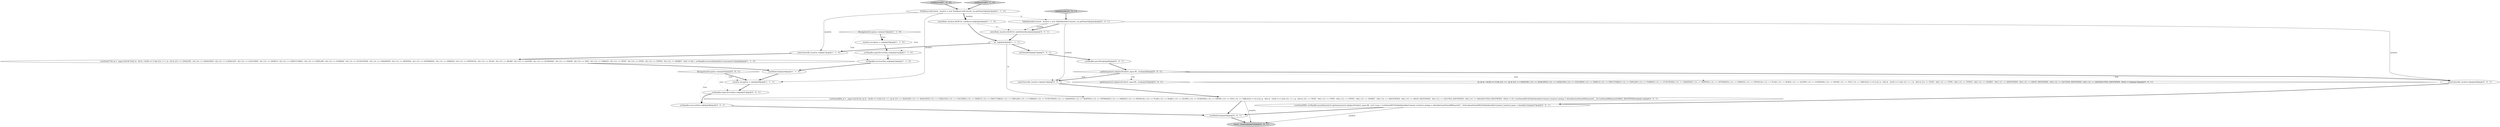 digraph {
19 [style = filled, label = "TableIdentifierContext _localctx = new TableIdentifierContext(_ctx,getState())@@@3@@@['0', '0', '1']", fillcolor = white, shape = ellipse image = "AAA0AAABBB3BBB"];
11 [style = filled, label = "nonReserved['1', '0', '0']", fillcolor = lightgray, shape = diamond image = "AAA0AAABBB1BBB"];
17 [style = filled, label = "enterOuterAlt(_localctx,2)@@@26@@@['0', '0', '1']", fillcolor = white, shape = ellipse image = "AAA0AAABBB3BBB"];
12 [style = filled, label = "nonReserved['0', '1', '0']", fillcolor = lightgray, shape = diamond image = "AAA0AAABBB2BBB"];
16 [style = filled, label = "tableIdentifier['0', '0', '1']", fillcolor = lightgray, shape = diamond image = "AAA0AAABBB3BBB"];
28 [style = filled, label = "enterOuterAlt(_localctx,1)@@@10@@@['0', '0', '1']", fillcolor = white, shape = ellipse image = "AAA0AAABBB3BBB"];
29 [style = filled, label = "_errHandler.recover(this,re)@@@48@@@['0', '0', '1']", fillcolor = white, shape = ellipse image = "AAA0AAABBB3BBB"];
27 [style = filled, label = "getInterpreter().adaptivePredict(_input,89,_ctx)@@@30@@@['0', '0', '1']", fillcolor = white, shape = diamond image = "AAA0AAABBB3BBB"];
21 [style = filled, label = "{setState(690)_errHandler.sync(this)switch (getInterpreter().adaptivePredict(_input,89,_ctx)) {case 1:{setState(687)((TableIdentifierContext)_localctx).catalog = identifier()setState(688)match(T__3)}breaksetState(692)((TableIdentifierContext)_localctx).name = identifier()}@@@27@@@['0', '0', '1']", fillcolor = white, shape = ellipse image = "AAA0AAABBB3BBB"];
13 [style = filled, label = "_errHandler.reportError(this,re)@@@47@@@['0', '0', '1']", fillcolor = white, shape = ellipse image = "AAA0AAABBB3BBB"];
24 [style = filled, label = "setState(693)@@@7@@@['0', '0', '1']", fillcolor = white, shape = ellipse image = "AAA0AAABBB3BBB"];
22 [style = filled, label = "(((_la) & ~0x3f) == 0 && ((1L << _la) & ((1L << ANALYZE) | (1L << ANALYZED) | (1L << CATALOGS) | (1L << COLUMNS) | (1L << DEBUG) | (1L << EXECUTABLE) | (1L << EXPLAIN) | (1L << FORMAT) | (1L << FUNCTIONS) | (1L << GRAPHVIZ) | (1L << MAPPED) | (1L << OPTIMIZED) | (1L << PARSED) | (1L << PHYSICAL) | (1L << PLAN) | (1L << RLIKE) | (1L << QUERY) | (1L << SCHEMAS) | (1L << SHOW) | (1L << SYS) | (1L << TABLES))) != 0) || ((((_la - 64)) & ~0x3f) == 0 && ((1L << (_la - 64)) & ((1L << (TEXT - 64)) | (1L << (TYPE - 64)) | (1L << (TYPES - 64)) | (1L << (VERIFY - 64)) | (1L << (IDENTIFIER - 64)) | (1L << (DIGIT_IDENTIFIER - 64)) | (1L << (QUOTED_IDENTIFIER - 64)) | (1L << (BACKQUOTED_IDENTIFIER - 64)))) != 0)@@@14@@@['0', '0', '1']", fillcolor = white, shape = diamond image = "AAA0AAABBB3BBB"];
25 [style = filled, label = "_errHandler.sync(this)@@@8@@@['0', '0', '1']", fillcolor = white, shape = ellipse image = "AAA0AAABBB3BBB"];
5 [style = filled, label = "enterOuterAlt(_localctx,1)@@@7@@@['1', '1', '0']", fillcolor = white, shape = ellipse image = "AAA0AAABBB1BBB"];
14 [style = filled, label = "getInterpreter().adaptivePredict(_input,90,_ctx)@@@9@@@['0', '0', '1']", fillcolor = white, shape = diamond image = "AAA0AAABBB3BBB"];
23 [style = filled, label = "return _localctx@@@53@@@['0', '0', '1']", fillcolor = lightgray, shape = ellipse image = "AAA0AAABBB3BBB"];
3 [style = filled, label = "int _la@@@5@@@['1', '1', '1']", fillcolor = white, shape = ellipse image = "AAA0AAABBB1BBB"];
7 [style = filled, label = "enterRule(_localctx,98,RULE_nonReserved)@@@4@@@['1', '1', '0']", fillcolor = white, shape = ellipse image = "AAA0AAABBB1BBB"];
2 [style = filled, label = "{exitRule()}@@@24@@@['1', '1', '0']", fillcolor = white, shape = ellipse image = "AAA0AAABBB1BBB"];
1 [style = filled, label = "_errHandler.recover(this,re)@@@22@@@['1', '1', '0']", fillcolor = white, shape = ellipse image = "AAA0AAABBB1BBB"];
6 [style = filled, label = "{setState(710)_la = _input.LA(1)if (!(((((_la - 6)) & ~0x3f) == 0 && ((1L << (_la - 6)) & ((1L << (ANALYZE - 6)) | (1L << (ANALYZED - 6)) | (1L << (CATALOGS - 6)) | (1L << (COLUMNS - 6)) | (1L << (DEBUG - 6)) | (1L << (EXECUTABLE - 6)) | (1L << (EXPLAIN - 6)) | (1L << (FORMAT - 6)) | (1L << (FUNCTIONS - 6)) | (1L << (GRAPHVIZ - 6)) | (1L << (MAPPED - 6)) | (1L << (OPTIMIZED - 6)) | (1L << (PARSED - 6)) | (1L << (PHYSICAL - 6)) | (1L << (PLAN - 6)) | (1L << (RLIKE - 6)) | (1L << (QUERY - 6)) | (1L << (SCHEMAS - 6)) | (1L << (SHOW - 6)) | (1L << (SYS - 6)) | (1L << (TABLES - 6)) | (1L << (TEXT - 6)) | (1L << (TYPE - 6)) | (1L << (TYPES - 6)) | (1L << (VERIFY - 6)))) != 0))) {_errHandler.recoverInline(this)}{consume()}}@@@8@@@['1', '1', '0']", fillcolor = white, shape = ellipse image = "AAA0AAABBB1BBB"];
15 [style = filled, label = "{setState(684)_la = _input.LA(1)if ((((_la) & ~0x3f) == 0 && ((1L << _la) & ((1L << ANALYZE) | (1L << ANALYZED) | (1L << CATALOGS) | (1L << COLUMNS) | (1L << DEBUG) | (1L << EXECUTABLE) | (1L << EXPLAIN) | (1L << FORMAT) | (1L << FUNCTIONS) | (1L << GRAPHVIZ) | (1L << MAPPED) | (1L << OPTIMIZED) | (1L << PARSED) | (1L << PHYSICAL) | (1L << PLAN) | (1L << RLIKE) | (1L << QUERY) | (1L << SCHEMAS) | (1L << SHOW) | (1L << SYS) | (1L << TABLES))) != 0) || ((((_la - 64)) & ~0x3f) == 0 && ((1L << (_la - 64)) & ((1L << (TEXT - 64)) | (1L << (TYPE - 64)) | (1L << (TYPES - 64)) | (1L << (VERIFY - 64)) | (1L << (IDENTIFIER - 64)) | (1L << (DIGIT_IDENTIFIER - 64)) | (1L << (QUOTED_IDENTIFIER - 64)) | (1L << (BACKQUOTED_IDENTIFIER - 64)))) != 0)) {{setState(681)((TableIdentifierContext)_localctx).catalog = identifier()setState(682)match(T__3)}}setState(686)match(TABLE_IDENTIFIER)}@@@11@@@['0', '0', '1']", fillcolor = white, shape = ellipse image = "AAA0AAABBB3BBB"];
8 [style = filled, label = "_localctx.exception = re@@@20@@@['1', '1', '0']", fillcolor = white, shape = ellipse image = "AAA0AAABBB1BBB"];
4 [style = filled, label = "NonReservedContext _localctx = new NonReservedContext(_ctx,getState())@@@3@@@['1', '1', '0']", fillcolor = white, shape = ellipse image = "AAA0AAABBB1BBB"];
20 [style = filled, label = "RecognitionException re@@@45@@@['0', '0', '1']", fillcolor = white, shape = diamond image = "AAA0AAABBB3BBB"];
26 [style = filled, label = "{exitRule()}@@@50@@@['0', '0', '1']", fillcolor = white, shape = ellipse image = "AAA0AAABBB3BBB"];
0 [style = filled, label = "_errHandler.reportError(this,re)@@@21@@@['1', '1', '0']", fillcolor = white, shape = ellipse image = "AAA0AAABBB1BBB"];
18 [style = filled, label = "enterRule(_localctx,88,RULE_tableIdentifier)@@@4@@@['0', '0', '1']", fillcolor = white, shape = ellipse image = "AAA0AAABBB3BBB"];
9 [style = filled, label = "RecognitionException re@@@19@@@['1', '1', '0']", fillcolor = white, shape = diamond image = "AAA0AAABBB1BBB"];
10 [style = filled, label = "_localctx.exception = re@@@46@@@['1', '1', '1']", fillcolor = white, shape = ellipse image = "AAA0AAABBB1BBB"];
18->3 [style = bold, label=""];
19->17 [style = solid, label="_localctx"];
15->23 [style = solid, label="_localctx"];
3->24 [style = bold, label=""];
14->17 [style = bold, label=""];
11->4 [style = bold, label=""];
9->8 [style = dotted, label="true"];
4->7 [style = bold, label=""];
20->10 [style = bold, label=""];
8->0 [style = bold, label=""];
17->21 [style = bold, label=""];
9->0 [style = dotted, label="true"];
19->18 [style = solid, label="_localctx"];
16->19 [style = bold, label=""];
12->4 [style = bold, label=""];
14->27 [style = dotted, label="true"];
19->28 [style = solid, label="_localctx"];
25->14 [style = bold, label=""];
9->1 [style = dotted, label="true"];
2->10 [style = bold, label=""];
4->5 [style = solid, label="_localctx"];
20->29 [style = dotted, label="true"];
28->15 [style = bold, label=""];
0->1 [style = bold, label=""];
3->5 [style = bold, label=""];
6->2 [style = bold, label=""];
7->3 [style = bold, label=""];
14->28 [style = bold, label=""];
20->10 [style = dotted, label="true"];
10->13 [style = bold, label=""];
14->28 [style = dotted, label="true"];
21->26 [style = bold, label=""];
15->26 [style = bold, label=""];
13->29 [style = bold, label=""];
20->13 [style = dotted, label="true"];
14->17 [style = dotted, label="true"];
14->22 [style = dotted, label="true"];
26->23 [style = bold, label=""];
4->10 [style = solid, label="_localctx"];
24->25 [style = bold, label=""];
3->15 [style = solid, label="_la"];
9->8 [style = bold, label=""];
4->19 [style = dashed, label="0"];
21->23 [style = solid, label="_localctx"];
19->18 [style = bold, label=""];
1->2 [style = bold, label=""];
5->6 [style = bold, label=""];
4->7 [style = solid, label="_localctx"];
7->18 [style = dashed, label="0"];
29->26 [style = bold, label=""];
}
